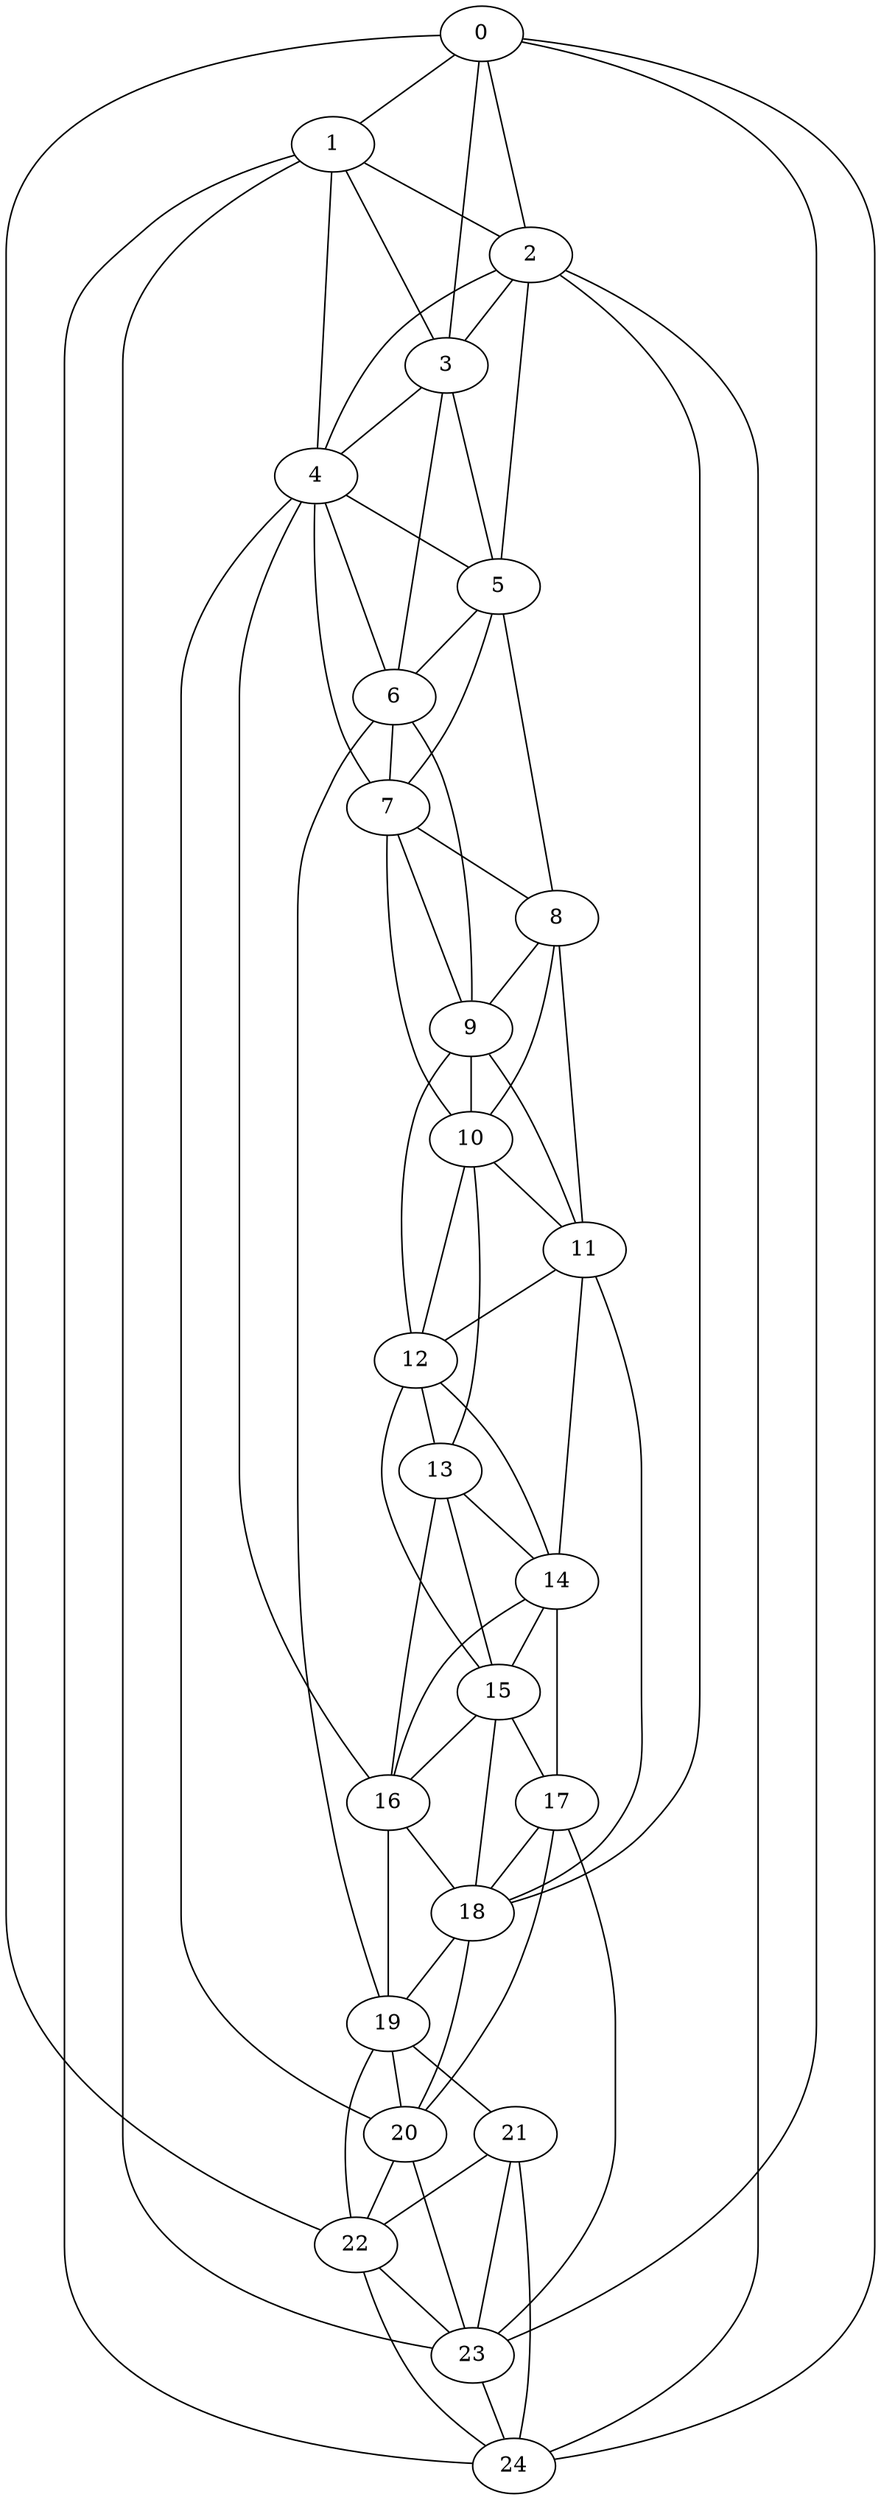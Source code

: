 strict graph "watts_strogatz_graph(25,6,0.1)" {
0;
1;
2;
3;
4;
5;
6;
7;
8;
9;
10;
11;
12;
13;
14;
15;
16;
17;
18;
19;
20;
21;
22;
23;
24;
0 -- 1  [is_available=True, prob="0.411695371141"];
0 -- 2  [is_available=True, prob="1.0"];
0 -- 3  [is_available=True, prob="1.0"];
0 -- 22  [is_available=True, prob="0.135578786568"];
0 -- 23  [is_available=True, prob="0.0856046056485"];
0 -- 24  [is_available=True, prob="0.913035339686"];
1 -- 2  [is_available=True, prob="0.617985811186"];
1 -- 3  [is_available=True, prob="1.0"];
1 -- 4  [is_available=True, prob="1.0"];
1 -- 23  [is_available=True, prob="0.0408782180786"];
1 -- 24  [is_available=True, prob="1.0"];
2 -- 3  [is_available=True, prob="0.0616369463347"];
2 -- 4  [is_available=True, prob="0.500798921433"];
2 -- 5  [is_available=True, prob="1.0"];
2 -- 18  [is_available=True, prob="0.665553549948"];
2 -- 24  [is_available=True, prob="1.0"];
3 -- 4  [is_available=True, prob="1.0"];
3 -- 5  [is_available=True, prob="0.400765159278"];
3 -- 6  [is_available=True, prob="0.4240696274"];
4 -- 5  [is_available=True, prob="1.0"];
4 -- 6  [is_available=True, prob="0.363059243622"];
4 -- 7  [is_available=True, prob="0.949844040641"];
4 -- 16  [is_available=True, prob="0.470512031015"];
4 -- 20  [is_available=True, prob="1.0"];
5 -- 6  [is_available=True, prob="0.98869091982"];
5 -- 7  [is_available=True, prob="1.0"];
5 -- 8  [is_available=True, prob="1.0"];
6 -- 7  [is_available=True, prob="1.0"];
6 -- 9  [is_available=True, prob="0.685346649788"];
6 -- 19  [is_available=True, prob="0.771202514316"];
7 -- 8  [is_available=True, prob="1.0"];
7 -- 9  [is_available=True, prob="0.900890209893"];
7 -- 10  [is_available=True, prob="0.943455111191"];
8 -- 9  [is_available=True, prob="1.0"];
8 -- 10  [is_available=True, prob="0.828876378884"];
8 -- 11  [is_available=True, prob="0.789243862573"];
9 -- 10  [is_available=True, prob="0.632956615651"];
9 -- 11  [is_available=True, prob="1.0"];
9 -- 12  [is_available=True, prob="0.0709323164891"];
10 -- 11  [is_available=True, prob="0.191808393162"];
10 -- 12  [is_available=True, prob="0.316389065269"];
10 -- 13  [is_available=True, prob="0.360990388573"];
11 -- 12  [is_available=True, prob="1.0"];
11 -- 14  [is_available=True, prob="0.61552086525"];
11 -- 18  [is_available=True, prob="0.394513957278"];
12 -- 13  [is_available=True, prob="1.0"];
12 -- 14  [is_available=True, prob="1.0"];
12 -- 15  [is_available=True, prob="1.0"];
13 -- 14  [is_available=True, prob="1.0"];
13 -- 15  [is_available=True, prob="0.125272691783"];
13 -- 16  [is_available=True, prob="0.223220108056"];
14 -- 15  [is_available=True, prob="0.899306045352"];
14 -- 16  [is_available=True, prob="0.0537690735005"];
14 -- 17  [is_available=True, prob="0.969269712499"];
15 -- 16  [is_available=True, prob="1.0"];
15 -- 17  [is_available=True, prob="0.795327387442"];
15 -- 18  [is_available=True, prob="0.00666518933988"];
16 -- 18  [is_available=True, prob="0.605246393052"];
16 -- 19  [is_available=True, prob="0.927677842502"];
17 -- 18  [is_available=True, prob="0.199851950722"];
17 -- 20  [is_available=True, prob="0.0116969000622"];
17 -- 23  [is_available=True, prob="0.383563735963"];
18 -- 19  [is_available=True, prob="0.41873813606"];
18 -- 20  [is_available=True, prob="1.0"];
19 -- 20  [is_available=True, prob="0.224979161955"];
19 -- 21  [is_available=True, prob="0.509841352676"];
19 -- 22  [is_available=True, prob="0.958303366036"];
20 -- 22  [is_available=True, prob="0.682729659261"];
20 -- 23  [is_available=True, prob="0.38494434708"];
21 -- 22  [is_available=True, prob="1.0"];
21 -- 23  [is_available=True, prob="0.919290931638"];
21 -- 24  [is_available=True, prob="0.0347972765592"];
22 -- 23  [is_available=True, prob="0.840241734349"];
22 -- 24  [is_available=True, prob="0.941647889419"];
23 -- 24  [is_available=True, prob="0.354947815113"];
}

